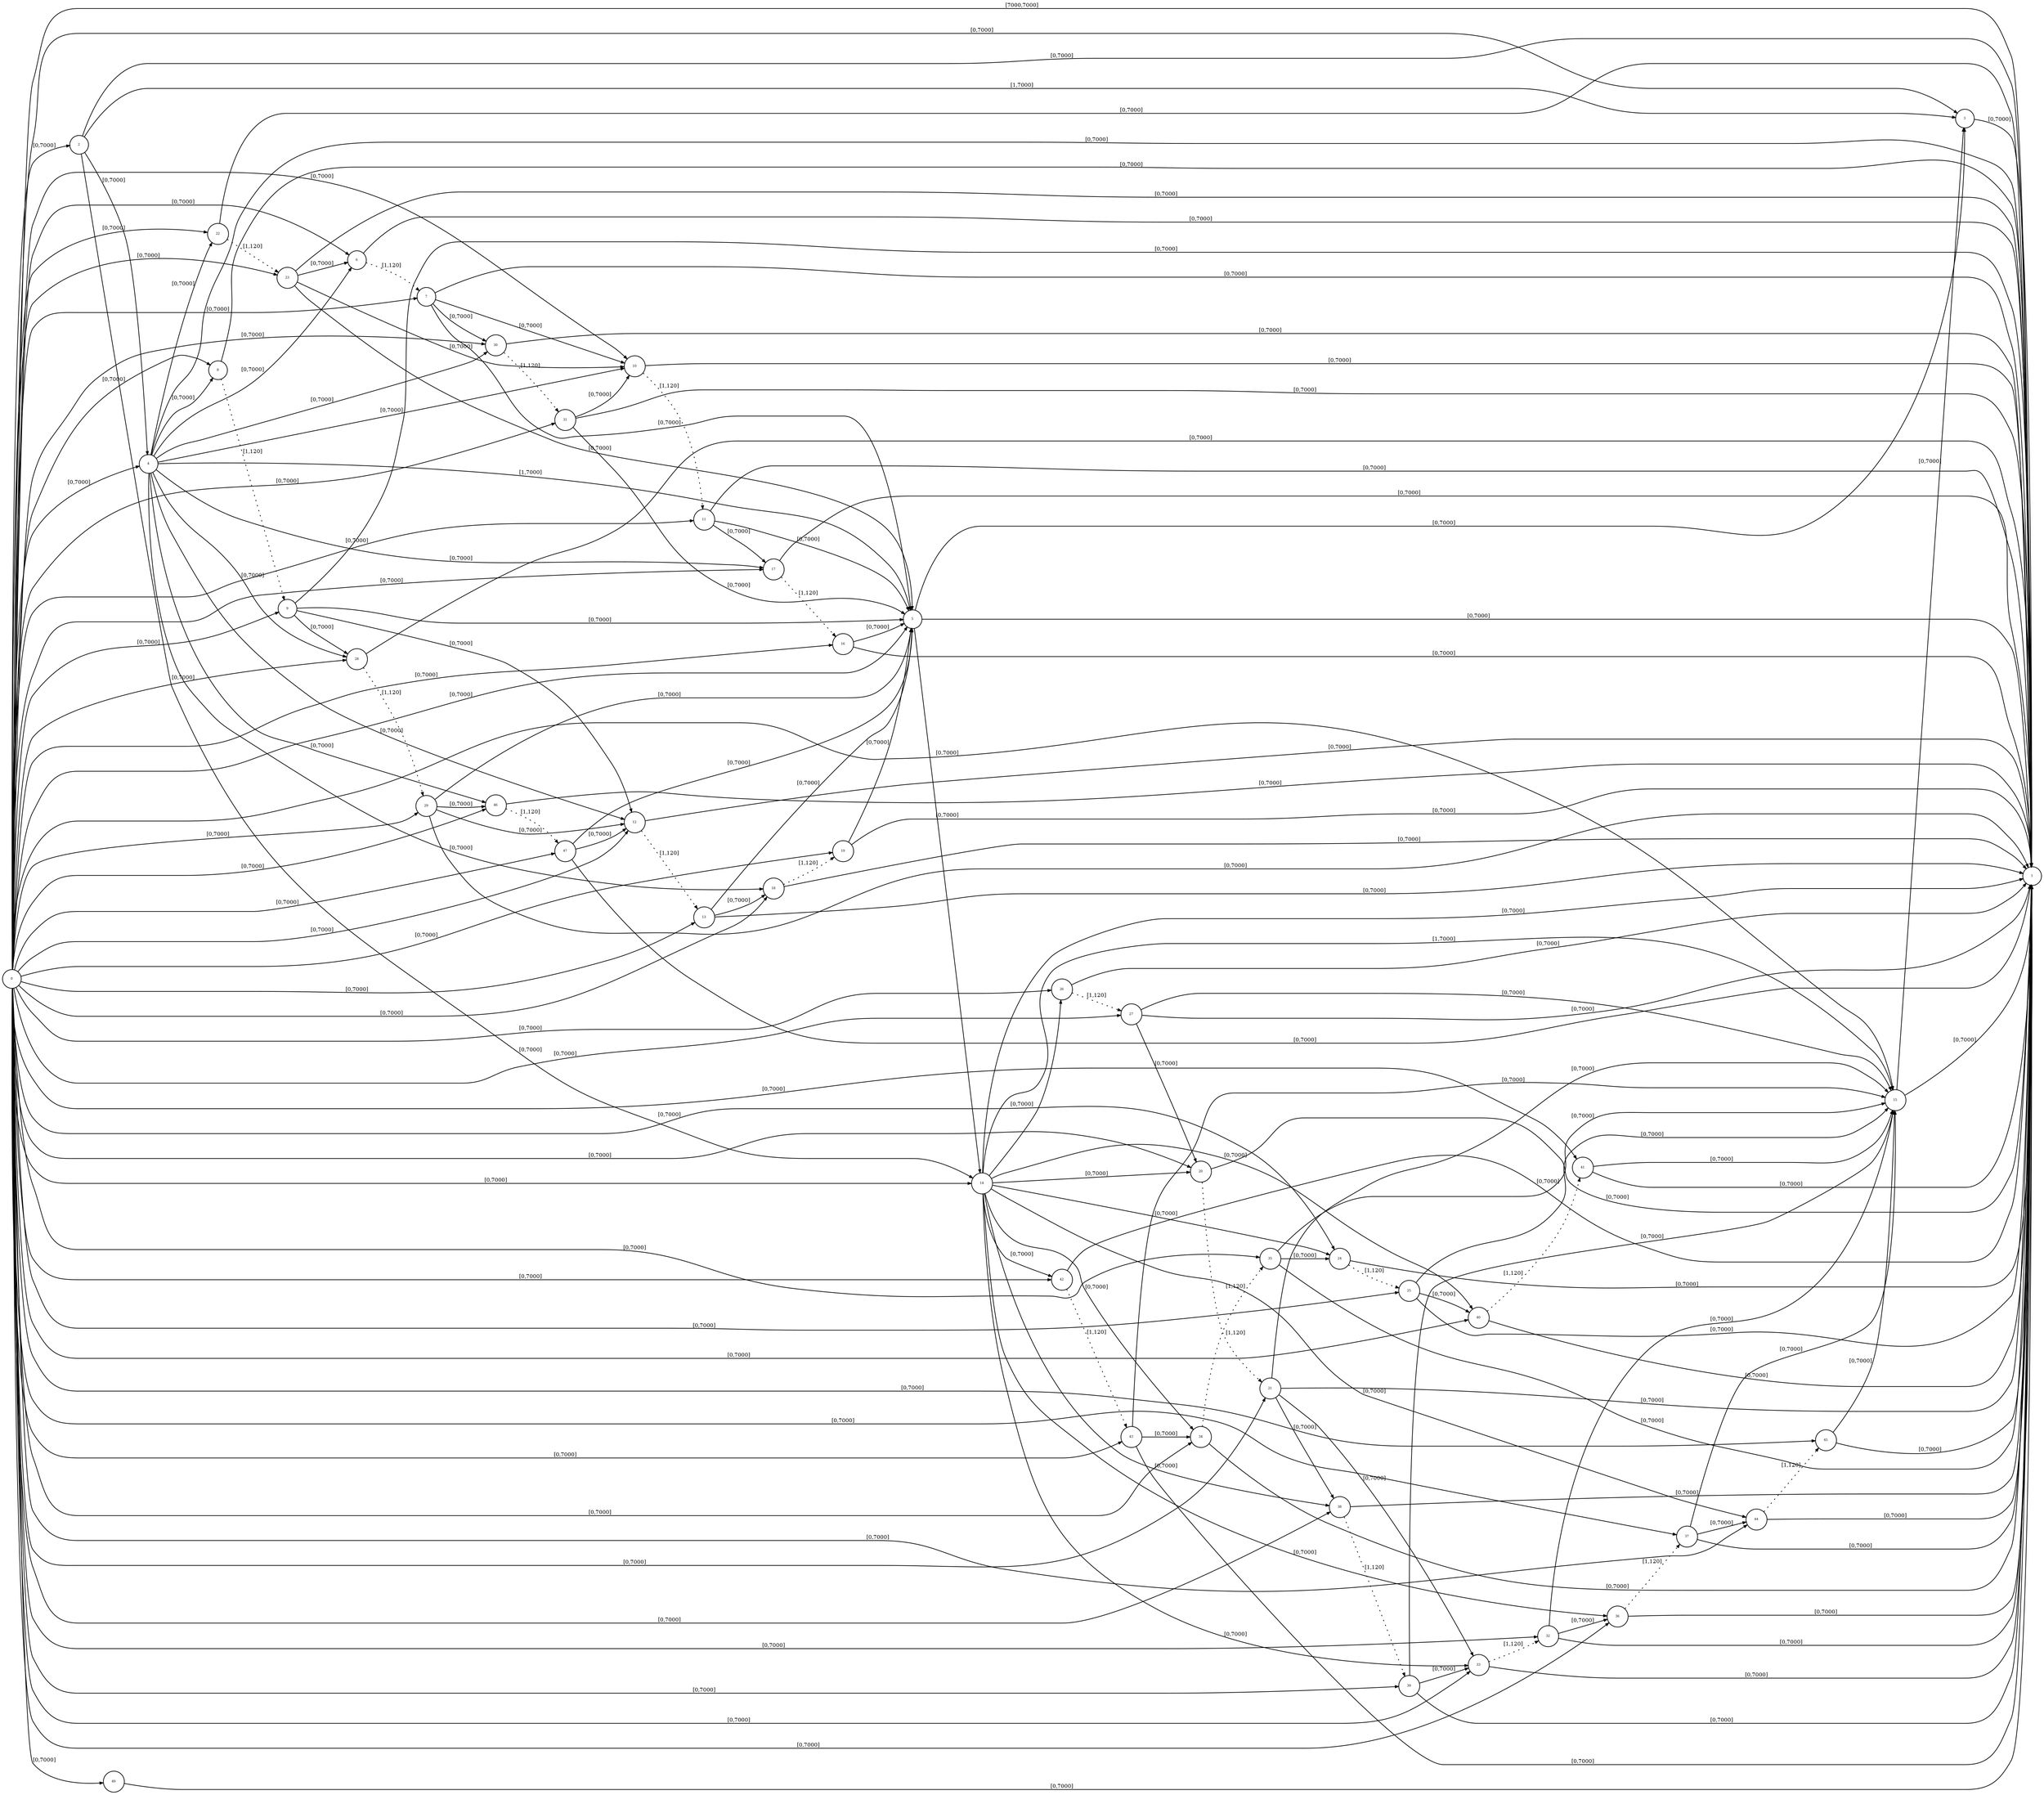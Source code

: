 digraph stnu {
	rankdir=LR;
	node [with=.2, height=.2, fontsize=5, shape=circle, style=filled, fillcolor=white];	0 -> 1 [fontsize=8, arrowsize= .5, label = "[7000,7000]"];
	0 -> 2 [fontsize=8, arrowsize= .5, label = "[0,7000]"];
	0 -> 3 [fontsize=8, arrowsize= .5, label = "[0,7000]"];
	0 -> 4 [fontsize=8, arrowsize= .5, label = "[0,7000]"];
	0 -> 5 [fontsize=8, arrowsize= .5, label = "[0,7000]"];
	0 -> 6 [fontsize=8, arrowsize= .5, label = "[0,7000]"];
	0 -> 7 [fontsize=8, arrowsize= .5, label = "[0,7000]"];
	0 -> 8 [fontsize=8, arrowsize= .5, label = "[0,7000]"];
	0 -> 9 [fontsize=8, arrowsize= .5, label = "[0,7000]"];
	0 -> 10 [fontsize=8, arrowsize= .5, label = "[0,7000]"];
	0 -> 11 [fontsize=8, arrowsize= .5, label = "[0,7000]"];
	0 -> 12 [fontsize=8, arrowsize= .5, label = "[0,7000]"];
	0 -> 13 [fontsize=8, arrowsize= .5, label = "[0,7000]"];
	0 -> 14 [fontsize=8, arrowsize= .5, label = "[0,7000]"];
	0 -> 15 [fontsize=8, arrowsize= .5, label = "[0,7000]"];
	0 -> 16 [fontsize=8, arrowsize= .5, label = "[0,7000]"];
	0 -> 17 [fontsize=8, arrowsize= .5, label = "[0,7000]"];
	0 -> 18 [fontsize=8, arrowsize= .5, label = "[0,7000]"];
	0 -> 19 [fontsize=8, arrowsize= .5, label = "[0,7000]"];
	0 -> 20 [fontsize=8, arrowsize= .5, label = "[0,7000]"];
	0 -> 21 [fontsize=8, arrowsize= .5, label = "[0,7000]"];
	0 -> 22 [fontsize=8, arrowsize= .5, label = "[0,7000]"];
	0 -> 23 [fontsize=8, arrowsize= .5, label = "[0,7000]"];
	0 -> 24 [fontsize=8, arrowsize= .5, label = "[0,7000]"];
	0 -> 25 [fontsize=8, arrowsize= .5, label = "[0,7000]"];
	0 -> 26 [fontsize=8, arrowsize= .5, label = "[0,7000]"];
	0 -> 27 [fontsize=8, arrowsize= .5, label = "[0,7000]"];
	0 -> 28 [fontsize=8, arrowsize= .5, label = "[0,7000]"];
	0 -> 29 [fontsize=8, arrowsize= .5, label = "[0,7000]"];
	0 -> 30 [fontsize=8, arrowsize= .5, label = "[0,7000]"];
	0 -> 31 [fontsize=8, arrowsize= .5, label = "[0,7000]"];
	0 -> 32 [fontsize=8, arrowsize= .5, label = "[0,7000]"];
	0 -> 33 [fontsize=8, arrowsize= .5, label = "[0,7000]"];
	0 -> 34 [fontsize=8, arrowsize= .5, label = "[0,7000]"];
	0 -> 35 [fontsize=8, arrowsize= .5, label = "[0,7000]"];
	0 -> 36 [fontsize=8, arrowsize= .5, label = "[0,7000]"];
	0 -> 37 [fontsize=8, arrowsize= .5, label = "[0,7000]"];
	0 -> 38 [fontsize=8, arrowsize= .5, label = "[0,7000]"];
	0 -> 39 [fontsize=8, arrowsize= .5, label = "[0,7000]"];
	0 -> 40 [fontsize=8, arrowsize= .5, label = "[0,7000]"];
	0 -> 41 [fontsize=8, arrowsize= .5, label = "[0,7000]"];
	0 -> 42 [fontsize=8, arrowsize= .5, label = "[0,7000]"];
	0 -> 43 [fontsize=8, arrowsize= .5, label = "[0,7000]"];
	0 -> 44 [fontsize=8, arrowsize= .5, label = "[0,7000]"];
	0 -> 45 [fontsize=8, arrowsize= .5, label = "[0,7000]"];
	0 -> 46 [fontsize=8, arrowsize= .5, label = "[0,7000]"];
	0 -> 47 [fontsize=8, arrowsize= .5, label = "[0,7000]"];
	0 -> 49 [fontsize=8, arrowsize= .5, label = "[0,7000]"];
	2 -> 1 [fontsize=8, arrowsize= .5, label = "[0,7000]"];
	2 -> 3 [fontsize=8, arrowsize= .5, label = "[1,7000]"];
	2 -> 4 [fontsize=8, arrowsize= .5, label = "[0,7000]"];
	2 -> 14 [fontsize=8, arrowsize= .5, label = "[0,7000]"];
	3 -> 1 [fontsize=8, arrowsize= .5, label = "[0,7000]"];
	4 -> 1 [fontsize=8, arrowsize= .5, label = "[0,7000]"];
	4 -> 17 [fontsize=8, arrowsize= .5, label = "[0,7000]"];
	4 -> 18 [fontsize=8, arrowsize= .5, label = "[0,7000]"];
	4 -> 5 [fontsize=8, arrowsize= .5, label = "[1,7000]"];
	4 -> 6 [fontsize=8, arrowsize= .5, label = "[0,7000]"];
	4 -> 22 [fontsize=8, arrowsize= .5, label = "[0,7000]"];
	4 -> 8 [fontsize=8, arrowsize= .5, label = "[0,7000]"];
	4 -> 10 [fontsize=8, arrowsize= .5, label = "[0,7000]"];
	4 -> 12 [fontsize=8, arrowsize= .5, label = "[0,7000]"];
	4 -> 28 [fontsize=8, arrowsize= .5, label = "[0,7000]"];
	4 -> 30 [fontsize=8, arrowsize= .5, label = "[0,7000]"];
	4 -> 46 [fontsize=8, arrowsize= .5, label = "[0,7000]"];
	5 -> 1 [fontsize=8, arrowsize= .5, label = "[0,7000]"];
	5 -> 3 [fontsize=8, arrowsize= .5, label = "[0,7000]"];
	5 -> 14 [fontsize=8, arrowsize= .5, label = "[0,7000]"];
	6 -> 1 [fontsize=8, arrowsize= .5, label = "[0,7000]"];
	6 -> 7 [fontsize=8, arrowsize= .5, style= dotted, label = "[1,120]"];
	7 -> 1 [fontsize=8, arrowsize= .5, label = "[0,7000]"];
	7 -> 5 [fontsize=8, arrowsize= .5, label = "[0,7000]"];
	7 -> 10 [fontsize=8, arrowsize= .5, label = "[0,7000]"];
	7 -> 30 [fontsize=8, arrowsize= .5, label = "[0,7000]"];
	8 -> 1 [fontsize=8, arrowsize= .5, label = "[0,7000]"];
	8 -> 9 [fontsize=8, arrowsize= .5, style= dotted, label = "[1,120]"];
	9 -> 1 [fontsize=8, arrowsize= .5, label = "[0,7000]"];
	9 -> 5 [fontsize=8, arrowsize= .5, label = "[0,7000]"];
	9 -> 12 [fontsize=8, arrowsize= .5, label = "[0,7000]"];
	9 -> 28 [fontsize=8, arrowsize= .5, label = "[0,7000]"];
	10 -> 1 [fontsize=8, arrowsize= .5, label = "[0,7000]"];
	10 -> 11 [fontsize=8, arrowsize= .5, style= dotted, label = "[1,120]"];
	11 -> 1 [fontsize=8, arrowsize= .5, label = "[0,7000]"];
	11 -> 17 [fontsize=8, arrowsize= .5, label = "[0,7000]"];
	11 -> 5 [fontsize=8, arrowsize= .5, label = "[0,7000]"];
	12 -> 1 [fontsize=8, arrowsize= .5, label = "[0,7000]"];
	12 -> 13 [fontsize=8, arrowsize= .5, style= dotted, label = "[1,120]"];
	13 -> 1 [fontsize=8, arrowsize= .5, label = "[0,7000]"];
	13 -> 18 [fontsize=8, arrowsize= .5, label = "[0,7000]"];
	13 -> 5 [fontsize=8, arrowsize= .5, label = "[0,7000]"];
	14 -> 1 [fontsize=8, arrowsize= .5, label = "[0,7000]"];
	14 -> 33 [fontsize=8, arrowsize= .5, label = "[0,7000]"];
	14 -> 34 [fontsize=8, arrowsize= .5, label = "[0,7000]"];
	14 -> 20 [fontsize=8, arrowsize= .5, label = "[0,7000]"];
	14 -> 36 [fontsize=8, arrowsize= .5, label = "[0,7000]"];
	14 -> 38 [fontsize=8, arrowsize= .5, label = "[0,7000]"];
	14 -> 24 [fontsize=8, arrowsize= .5, label = "[0,7000]"];
	14 -> 40 [fontsize=8, arrowsize= .5, label = "[0,7000]"];
	14 -> 26 [fontsize=8, arrowsize= .5, label = "[0,7000]"];
	14 -> 42 [fontsize=8, arrowsize= .5, label = "[0,7000]"];
	14 -> 44 [fontsize=8, arrowsize= .5, label = "[0,7000]"];
	14 -> 15 [fontsize=8, arrowsize= .5, label = "[1,7000]"];
	15 -> 1 [fontsize=8, arrowsize= .5, label = "[0,7000]"];
	15 -> 3 [fontsize=8, arrowsize= .5, label = "[0,7000]"];
	16 -> 1 [fontsize=8, arrowsize= .5, label = "[0,7000]"];
	16 -> 5 [fontsize=8, arrowsize= .5, label = "[0,7000]"];
	17 -> 1 [fontsize=8, arrowsize= .5, label = "[0,7000]"];
	17 -> 16 [fontsize=8, arrowsize= .5, style= dotted, label = "[1,120]"];
	18 -> 1 [fontsize=8, arrowsize= .5, label = "[0,7000]"];
	18 -> 19 [fontsize=8, arrowsize= .5, style= dotted, label = "[1,120]"];
	19 -> 1 [fontsize=8, arrowsize= .5, label = "[0,7000]"];
	19 -> 5 [fontsize=8, arrowsize= .5, label = "[0,7000]"];
	20 -> 1 [fontsize=8, arrowsize= .5, label = "[0,7000]"];
	20 -> 21 [fontsize=8, arrowsize= .5, style= dotted, label = "[1,120]"];
	21 -> 1 [fontsize=8, arrowsize= .5, label = "[0,7000]"];
	21 -> 33 [fontsize=8, arrowsize= .5, label = "[0,7000]"];
	21 -> 38 [fontsize=8, arrowsize= .5, label = "[0,7000]"];
	21 -> 15 [fontsize=8, arrowsize= .5, label = "[0,7000]"];
	22 -> 1 [fontsize=8, arrowsize= .5, label = "[0,7000]"];
	22 -> 23 [fontsize=8, arrowsize= .5, style= dotted, label = "[1,120]"];
	23 -> 1 [fontsize=8, arrowsize= .5, label = "[0,7000]"];
	23 -> 5 [fontsize=8, arrowsize= .5, label = "[0,7000]"];
	23 -> 6 [fontsize=8, arrowsize= .5, label = "[0,7000]"];
	23 -> 10 [fontsize=8, arrowsize= .5, label = "[0,7000]"];
	24 -> 1 [fontsize=8, arrowsize= .5, label = "[0,7000]"];
	24 -> 25 [fontsize=8, arrowsize= .5, style= dotted, label = "[1,120]"];
	25 -> 1 [fontsize=8, arrowsize= .5, label = "[0,7000]"];
	25 -> 40 [fontsize=8, arrowsize= .5, label = "[0,7000]"];
	25 -> 15 [fontsize=8, arrowsize= .5, label = "[0,7000]"];
	26 -> 1 [fontsize=8, arrowsize= .5, label = "[0,7000]"];
	26 -> 27 [fontsize=8, arrowsize= .5, style= dotted, label = "[1,120]"];
	27 -> 1 [fontsize=8, arrowsize= .5, label = "[0,7000]"];
	27 -> 20 [fontsize=8, arrowsize= .5, label = "[0,7000]"];
	27 -> 15 [fontsize=8, arrowsize= .5, label = "[0,7000]"];
	28 -> 1 [fontsize=8, arrowsize= .5, label = "[0,7000]"];
	28 -> 29 [fontsize=8, arrowsize= .5, style= dotted, label = "[1,120]"];
	29 -> 1 [fontsize=8, arrowsize= .5, label = "[0,7000]"];
	29 -> 5 [fontsize=8, arrowsize= .5, label = "[0,7000]"];
	29 -> 12 [fontsize=8, arrowsize= .5, label = "[0,7000]"];
	29 -> 46 [fontsize=8, arrowsize= .5, label = "[0,7000]"];
	30 -> 1 [fontsize=8, arrowsize= .5, label = "[0,7000]"];
	30 -> 31 [fontsize=8, arrowsize= .5, style= dotted, label = "[1,120]"];
	31 -> 1 [fontsize=8, arrowsize= .5, label = "[0,7000]"];
	31 -> 5 [fontsize=8, arrowsize= .5, label = "[0,7000]"];
	31 -> 10 [fontsize=8, arrowsize= .5, label = "[0,7000]"];
	32 -> 1 [fontsize=8, arrowsize= .5, label = "[0,7000]"];
	32 -> 36 [fontsize=8, arrowsize= .5, label = "[0,7000]"];
	32 -> 15 [fontsize=8, arrowsize= .5, label = "[0,7000]"];
	33 -> 1 [fontsize=8, arrowsize= .5, label = "[0,7000]"];
	33 -> 32 [fontsize=8, arrowsize= .5, style= dotted, label = "[1,120]"];
	34 -> 1 [fontsize=8, arrowsize= .5, label = "[0,7000]"];
	34 -> 35 [fontsize=8, arrowsize= .5, style= dotted, label = "[1,120]"];
	35 -> 1 [fontsize=8, arrowsize= .5, label = "[0,7000]"];
	35 -> 24 [fontsize=8, arrowsize= .5, label = "[0,7000]"];
	35 -> 15 [fontsize=8, arrowsize= .5, label = "[0,7000]"];
	36 -> 1 [fontsize=8, arrowsize= .5, label = "[0,7000]"];
	36 -> 37 [fontsize=8, arrowsize= .5, style= dotted, label = "[1,120]"];
	37 -> 1 [fontsize=8, arrowsize= .5, label = "[0,7000]"];
	37 -> 44 [fontsize=8, arrowsize= .5, label = "[0,7000]"];
	37 -> 15 [fontsize=8, arrowsize= .5, label = "[0,7000]"];
	38 -> 1 [fontsize=8, arrowsize= .5, label = "[0,7000]"];
	38 -> 39 [fontsize=8, arrowsize= .5, style= dotted, label = "[1,120]"];
	39 -> 1 [fontsize=8, arrowsize= .5, label = "[0,7000]"];
	39 -> 33 [fontsize=8, arrowsize= .5, label = "[0,7000]"];
	39 -> 15 [fontsize=8, arrowsize= .5, label = "[0,7000]"];
	40 -> 1 [fontsize=8, arrowsize= .5, label = "[0,7000]"];
	40 -> 41 [fontsize=8, arrowsize= .5, style= dotted, label = "[1,120]"];
	41 -> 1 [fontsize=8, arrowsize= .5, label = "[0,7000]"];
	41 -> 15 [fontsize=8, arrowsize= .5, label = "[0,7000]"];
	42 -> 1 [fontsize=8, arrowsize= .5, label = "[0,7000]"];
	42 -> 43 [fontsize=8, arrowsize= .5, style= dotted, label = "[1,120]"];
	43 -> 1 [fontsize=8, arrowsize= .5, label = "[0,7000]"];
	43 -> 34 [fontsize=8, arrowsize= .5, label = "[0,7000]"];
	43 -> 15 [fontsize=8, arrowsize= .5, label = "[0,7000]"];
	44 -> 1 [fontsize=8, arrowsize= .5, label = "[0,7000]"];
	44 -> 45 [fontsize=8, arrowsize= .5, style= dotted, label = "[1,120]"];
	45 -> 1 [fontsize=8, arrowsize= .5, label = "[0,7000]"];
	45 -> 15 [fontsize=8, arrowsize= .5, label = "[0,7000]"];
	46 -> 1 [fontsize=8, arrowsize= .5, label = "[0,7000]"];
	46 -> 47 [fontsize=8, arrowsize= .5, style= dotted, label = "[1,120]"];
	47 -> 1 [fontsize=8, arrowsize= .5, label = "[0,7000]"];
	47 -> 5 [fontsize=8, arrowsize= .5, label = "[0,7000]"];
	47 -> 12 [fontsize=8, arrowsize= .5, label = "[0,7000]"];
	49 -> 1 [fontsize=8, arrowsize= .5, label = "[0,7000]"];

}

